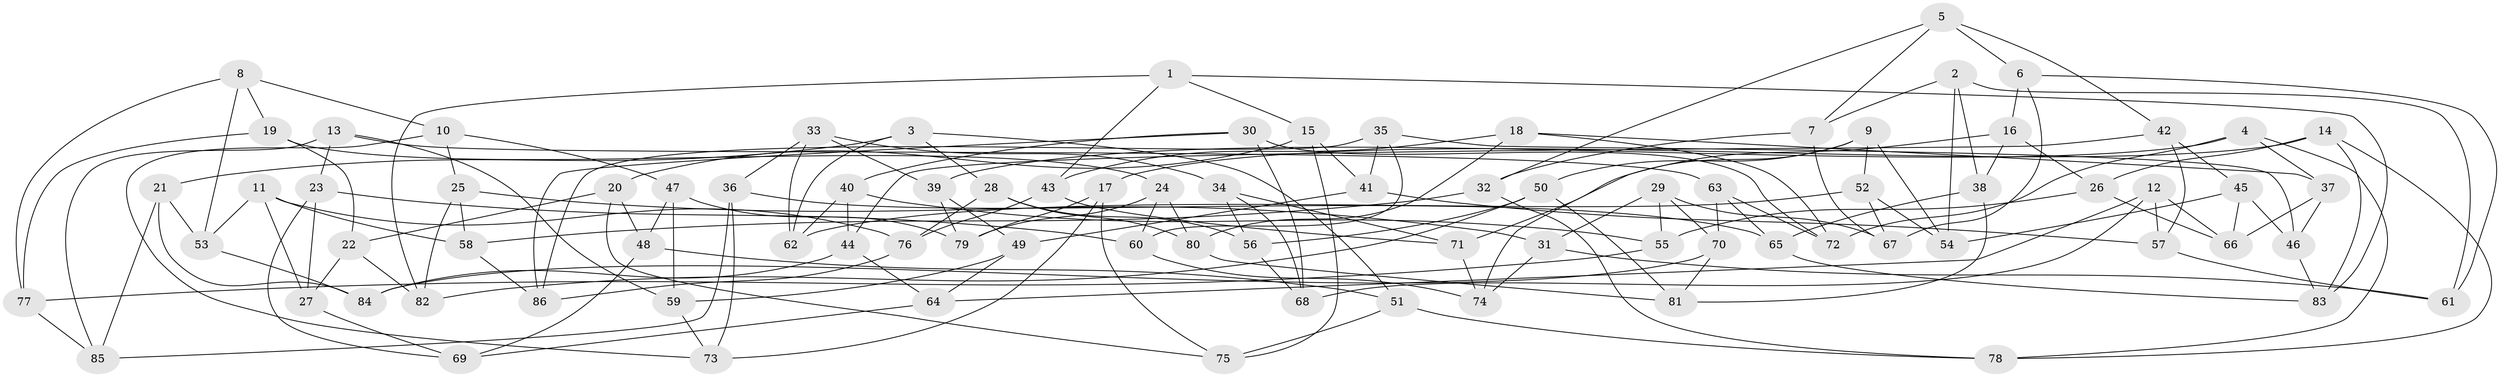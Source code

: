 // Generated by graph-tools (version 1.1) at 2025/16/03/09/25 04:16:17]
// undirected, 86 vertices, 172 edges
graph export_dot {
graph [start="1"]
  node [color=gray90,style=filled];
  1;
  2;
  3;
  4;
  5;
  6;
  7;
  8;
  9;
  10;
  11;
  12;
  13;
  14;
  15;
  16;
  17;
  18;
  19;
  20;
  21;
  22;
  23;
  24;
  25;
  26;
  27;
  28;
  29;
  30;
  31;
  32;
  33;
  34;
  35;
  36;
  37;
  38;
  39;
  40;
  41;
  42;
  43;
  44;
  45;
  46;
  47;
  48;
  49;
  50;
  51;
  52;
  53;
  54;
  55;
  56;
  57;
  58;
  59;
  60;
  61;
  62;
  63;
  64;
  65;
  66;
  67;
  68;
  69;
  70;
  71;
  72;
  73;
  74;
  75;
  76;
  77;
  78;
  79;
  80;
  81;
  82;
  83;
  84;
  85;
  86;
  1 -- 43;
  1 -- 83;
  1 -- 15;
  1 -- 82;
  2 -- 7;
  2 -- 38;
  2 -- 61;
  2 -- 54;
  3 -- 51;
  3 -- 21;
  3 -- 28;
  3 -- 62;
  4 -- 78;
  4 -- 37;
  4 -- 72;
  4 -- 39;
  5 -- 6;
  5 -- 32;
  5 -- 7;
  5 -- 42;
  6 -- 16;
  6 -- 67;
  6 -- 61;
  7 -- 67;
  7 -- 32;
  8 -- 53;
  8 -- 10;
  8 -- 77;
  8 -- 19;
  9 -- 54;
  9 -- 50;
  9 -- 52;
  9 -- 74;
  10 -- 47;
  10 -- 73;
  10 -- 25;
  11 -- 27;
  11 -- 58;
  11 -- 53;
  11 -- 76;
  12 -- 57;
  12 -- 66;
  12 -- 68;
  12 -- 64;
  13 -- 63;
  13 -- 23;
  13 -- 59;
  13 -- 85;
  14 -- 78;
  14 -- 17;
  14 -- 83;
  14 -- 26;
  15 -- 75;
  15 -- 20;
  15 -- 41;
  16 -- 71;
  16 -- 26;
  16 -- 38;
  17 -- 79;
  17 -- 73;
  17 -- 75;
  18 -- 37;
  18 -- 72;
  18 -- 43;
  18 -- 80;
  19 -- 77;
  19 -- 24;
  19 -- 22;
  20 -- 48;
  20 -- 75;
  20 -- 22;
  21 -- 53;
  21 -- 85;
  21 -- 84;
  22 -- 82;
  22 -- 27;
  23 -- 69;
  23 -- 27;
  23 -- 60;
  24 -- 60;
  24 -- 80;
  24 -- 79;
  25 -- 82;
  25 -- 31;
  25 -- 58;
  26 -- 55;
  26 -- 66;
  27 -- 69;
  28 -- 76;
  28 -- 80;
  28 -- 56;
  29 -- 55;
  29 -- 31;
  29 -- 67;
  29 -- 70;
  30 -- 72;
  30 -- 40;
  30 -- 68;
  30 -- 86;
  31 -- 61;
  31 -- 74;
  32 -- 78;
  32 -- 58;
  33 -- 34;
  33 -- 39;
  33 -- 62;
  33 -- 36;
  34 -- 71;
  34 -- 56;
  34 -- 68;
  35 -- 46;
  35 -- 41;
  35 -- 60;
  35 -- 86;
  36 -- 85;
  36 -- 73;
  36 -- 65;
  37 -- 66;
  37 -- 46;
  38 -- 65;
  38 -- 81;
  39 -- 79;
  39 -- 49;
  40 -- 44;
  40 -- 62;
  40 -- 55;
  41 -- 57;
  41 -- 49;
  42 -- 57;
  42 -- 44;
  42 -- 45;
  43 -- 71;
  43 -- 76;
  44 -- 64;
  44 -- 84;
  45 -- 46;
  45 -- 66;
  45 -- 54;
  46 -- 83;
  47 -- 59;
  47 -- 79;
  47 -- 48;
  48 -- 51;
  48 -- 69;
  49 -- 59;
  49 -- 64;
  50 -- 82;
  50 -- 56;
  50 -- 81;
  51 -- 75;
  51 -- 78;
  52 -- 67;
  52 -- 54;
  52 -- 62;
  53 -- 84;
  55 -- 77;
  56 -- 68;
  57 -- 61;
  58 -- 86;
  59 -- 73;
  60 -- 74;
  63 -- 72;
  63 -- 65;
  63 -- 70;
  64 -- 69;
  65 -- 83;
  70 -- 81;
  70 -- 84;
  71 -- 74;
  76 -- 86;
  77 -- 85;
  80 -- 81;
}
